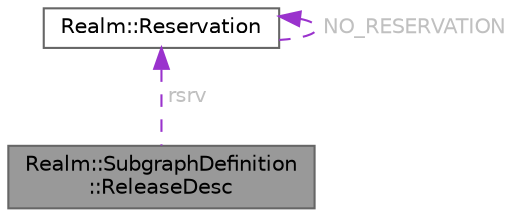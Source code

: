 digraph "Realm::SubgraphDefinition::ReleaseDesc"
{
 // LATEX_PDF_SIZE
  bgcolor="transparent";
  edge [fontname=Helvetica,fontsize=10,labelfontname=Helvetica,labelfontsize=10];
  node [fontname=Helvetica,fontsize=10,shape=box,height=0.2,width=0.4];
  Node1 [id="Node000001",label="Realm::SubgraphDefinition\l::ReleaseDesc",height=0.2,width=0.4,color="gray40", fillcolor="grey60", style="filled", fontcolor="black",tooltip=" "];
  Node2 -> Node1 [id="edge1_Node000001_Node000002",dir="back",color="darkorchid3",style="dashed",tooltip=" ",label=" rsrv",fontcolor="grey" ];
  Node2 [id="Node000002",label="Realm::Reservation",height=0.2,width=0.4,color="gray40", fillcolor="white", style="filled",URL="$classRealm_1_1Reservation.html",tooltip=" "];
  Node2 -> Node2 [id="edge2_Node000002_Node000002",dir="back",color="darkorchid3",style="dashed",tooltip=" ",label=" NO_RESERVATION",fontcolor="grey" ];
}
